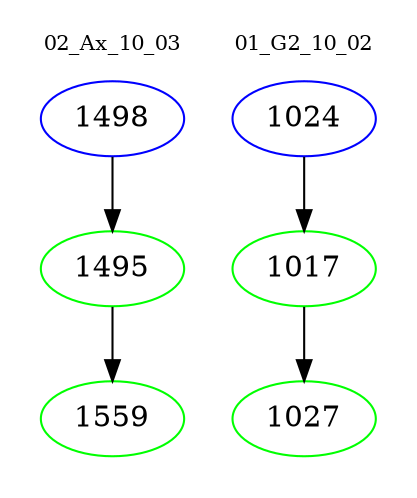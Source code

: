 digraph{
subgraph cluster_0 {
color = white
label = "02_Ax_10_03";
fontsize=10;
T0_1498 [label="1498", color="blue"]
T0_1498 -> T0_1495 [color="black"]
T0_1495 [label="1495", color="green"]
T0_1495 -> T0_1559 [color="black"]
T0_1559 [label="1559", color="green"]
}
subgraph cluster_1 {
color = white
label = "01_G2_10_02";
fontsize=10;
T1_1024 [label="1024", color="blue"]
T1_1024 -> T1_1017 [color="black"]
T1_1017 [label="1017", color="green"]
T1_1017 -> T1_1027 [color="black"]
T1_1027 [label="1027", color="green"]
}
}
